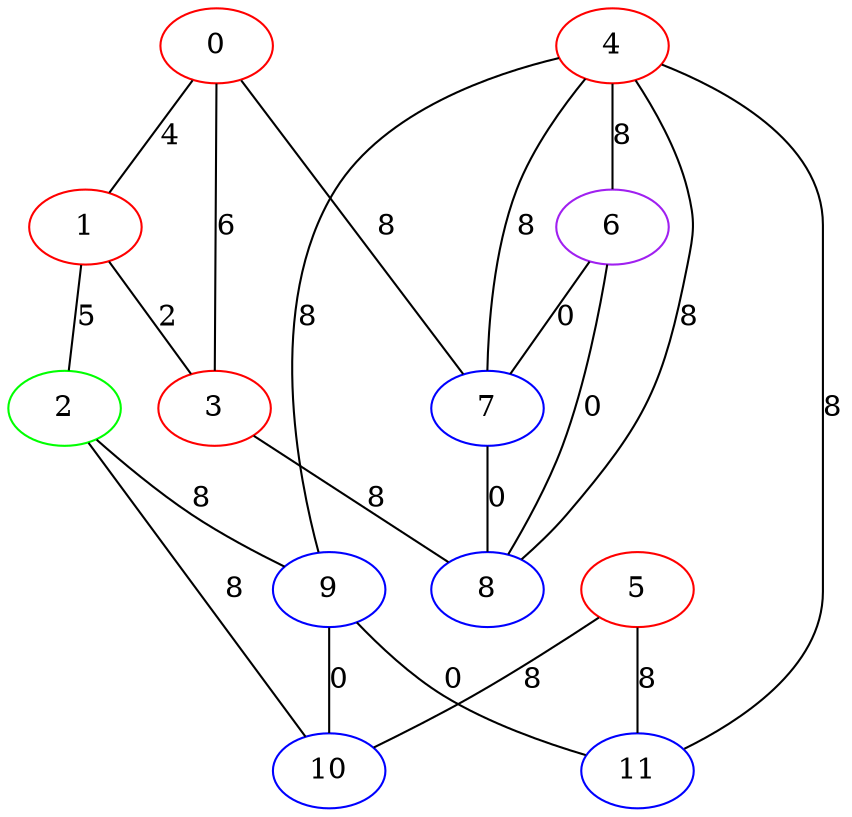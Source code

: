 graph "" {
0 [color=red, weight=1];
1 [color=red, weight=1];
2 [color=green, weight=2];
3 [color=red, weight=1];
4 [color=red, weight=1];
5 [color=red, weight=1];
6 [color=purple, weight=4];
7 [color=blue, weight=3];
8 [color=blue, weight=3];
9 [color=blue, weight=3];
10 [color=blue, weight=3];
11 [color=blue, weight=3];
0 -- 1  [key=0, label=4];
0 -- 3  [key=0, label=6];
0 -- 7  [key=0, label=8];
1 -- 2  [key=0, label=5];
1 -- 3  [key=0, label=2];
2 -- 10  [key=0, label=8];
2 -- 9  [key=0, label=8];
3 -- 8  [key=0, label=8];
4 -- 8  [key=0, label=8];
4 -- 9  [key=0, label=8];
4 -- 11  [key=0, label=8];
4 -- 6  [key=0, label=8];
4 -- 7  [key=0, label=8];
5 -- 10  [key=0, label=8];
5 -- 11  [key=0, label=8];
6 -- 8  [key=0, label=0];
6 -- 7  [key=0, label=0];
7 -- 8  [key=0, label=0];
9 -- 10  [key=0, label=0];
9 -- 11  [key=0, label=0];
}
